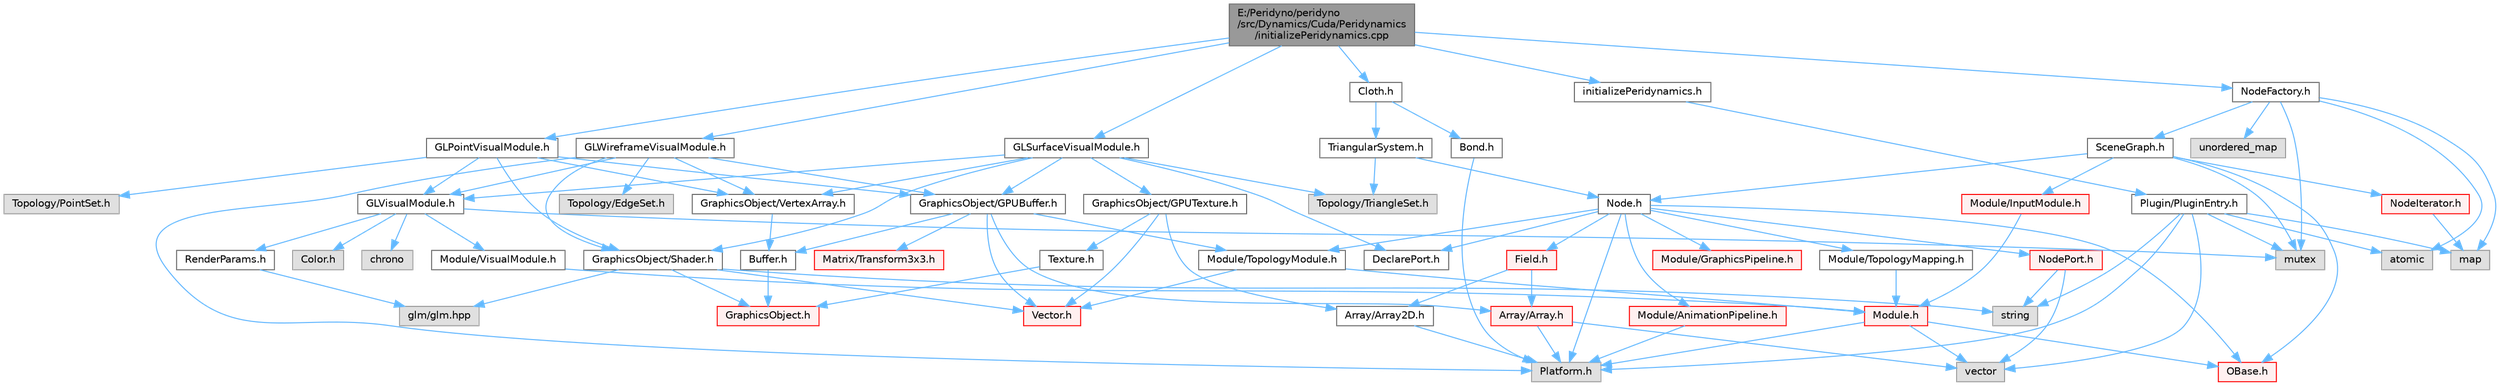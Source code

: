 digraph "E:/Peridyno/peridyno/src/Dynamics/Cuda/Peridynamics/initializePeridynamics.cpp"
{
 // LATEX_PDF_SIZE
  bgcolor="transparent";
  edge [fontname=Helvetica,fontsize=10,labelfontname=Helvetica,labelfontsize=10];
  node [fontname=Helvetica,fontsize=10,shape=box,height=0.2,width=0.4];
  Node1 [id="Node000001",label="E:/Peridyno/peridyno\l/src/Dynamics/Cuda/Peridynamics\l/initializePeridynamics.cpp",height=0.2,width=0.4,color="gray40", fillcolor="grey60", style="filled", fontcolor="black",tooltip=" "];
  Node1 -> Node2 [id="edge1_Node000001_Node000002",color="steelblue1",style="solid",tooltip=" "];
  Node2 [id="Node000002",label="initializePeridynamics.h",height=0.2,width=0.4,color="grey40", fillcolor="white", style="filled",URL="$initialize_peridynamics_8h.html",tooltip=" "];
  Node2 -> Node3 [id="edge2_Node000002_Node000003",color="steelblue1",style="solid",tooltip=" "];
  Node3 [id="Node000003",label="Plugin/PluginEntry.h",height=0.2,width=0.4,color="grey40", fillcolor="white", style="filled",URL="$_plugin_entry_8h.html",tooltip=" "];
  Node3 -> Node4 [id="edge3_Node000003_Node000004",color="steelblue1",style="solid",tooltip=" "];
  Node4 [id="Node000004",label="string",height=0.2,width=0.4,color="grey60", fillcolor="#E0E0E0", style="filled",tooltip=" "];
  Node3 -> Node5 [id="edge4_Node000003_Node000005",color="steelblue1",style="solid",tooltip=" "];
  Node5 [id="Node000005",label="map",height=0.2,width=0.4,color="grey60", fillcolor="#E0E0E0", style="filled",tooltip=" "];
  Node3 -> Node6 [id="edge5_Node000003_Node000006",color="steelblue1",style="solid",tooltip=" "];
  Node6 [id="Node000006",label="vector",height=0.2,width=0.4,color="grey60", fillcolor="#E0E0E0", style="filled",tooltip=" "];
  Node3 -> Node7 [id="edge6_Node000003_Node000007",color="steelblue1",style="solid",tooltip=" "];
  Node7 [id="Node000007",label="atomic",height=0.2,width=0.4,color="grey60", fillcolor="#E0E0E0", style="filled",tooltip=" "];
  Node3 -> Node8 [id="edge7_Node000003_Node000008",color="steelblue1",style="solid",tooltip=" "];
  Node8 [id="Node000008",label="mutex",height=0.2,width=0.4,color="grey60", fillcolor="#E0E0E0", style="filled",tooltip=" "];
  Node3 -> Node9 [id="edge8_Node000003_Node000009",color="steelblue1",style="solid",tooltip=" "];
  Node9 [id="Node000009",label="Platform.h",height=0.2,width=0.4,color="grey60", fillcolor="#E0E0E0", style="filled",tooltip=" "];
  Node1 -> Node10 [id="edge9_Node000001_Node000010",color="steelblue1",style="solid",tooltip=" "];
  Node10 [id="Node000010",label="Cloth.h",height=0.2,width=0.4,color="grey40", fillcolor="white", style="filled",URL="$_cloth_8h.html",tooltip=" "];
  Node10 -> Node11 [id="edge10_Node000010_Node000011",color="steelblue1",style="solid",tooltip=" "];
  Node11 [id="Node000011",label="TriangularSystem.h",height=0.2,width=0.4,color="grey40", fillcolor="white", style="filled",URL="$_triangular_system_8h.html",tooltip=" "];
  Node11 -> Node12 [id="edge11_Node000011_Node000012",color="steelblue1",style="solid",tooltip=" "];
  Node12 [id="Node000012",label="Node.h",height=0.2,width=0.4,color="grey40", fillcolor="white", style="filled",URL="$_node_8h.html",tooltip=" "];
  Node12 -> Node13 [id="edge12_Node000012_Node000013",color="steelblue1",style="solid",tooltip=" "];
  Node13 [id="Node000013",label="OBase.h",height=0.2,width=0.4,color="red", fillcolor="#FFF0F0", style="filled",URL="$_o_base_8h.html",tooltip=" "];
  Node12 -> Node21 [id="edge13_Node000012_Node000021",color="steelblue1",style="solid",tooltip=" "];
  Node21 [id="Node000021",label="Field.h",height=0.2,width=0.4,color="red", fillcolor="#FFF0F0", style="filled",URL="$_field_8h.html",tooltip=" "];
  Node21 -> Node24 [id="edge14_Node000021_Node000024",color="steelblue1",style="solid",tooltip=" "];
  Node24 [id="Node000024",label="Array/Array.h",height=0.2,width=0.4,color="red", fillcolor="#FFF0F0", style="filled",URL="$_array_8h.html",tooltip=" "];
  Node24 -> Node9 [id="edge15_Node000024_Node000009",color="steelblue1",style="solid",tooltip=" "];
  Node24 -> Node6 [id="edge16_Node000024_Node000006",color="steelblue1",style="solid",tooltip=" "];
  Node21 -> Node28 [id="edge17_Node000021_Node000028",color="steelblue1",style="solid",tooltip=" "];
  Node28 [id="Node000028",label="Array/Array2D.h",height=0.2,width=0.4,color="grey40", fillcolor="white", style="filled",URL="$_array2_d_8h.html",tooltip=" "];
  Node28 -> Node9 [id="edge18_Node000028_Node000009",color="steelblue1",style="solid",tooltip=" "];
  Node12 -> Node9 [id="edge19_Node000012_Node000009",color="steelblue1",style="solid",tooltip=" "];
  Node12 -> Node75 [id="edge20_Node000012_Node000075",color="steelblue1",style="solid",tooltip=" "];
  Node75 [id="Node000075",label="DeclarePort.h",height=0.2,width=0.4,color="grey40", fillcolor="white", style="filled",URL="$_declare_port_8h.html",tooltip=" "];
  Node12 -> Node76 [id="edge21_Node000012_Node000076",color="steelblue1",style="solid",tooltip=" "];
  Node76 [id="Node000076",label="NodePort.h",height=0.2,width=0.4,color="red", fillcolor="#FFF0F0", style="filled",URL="$_node_port_8h.html",tooltip=" "];
  Node76 -> Node4 [id="edge22_Node000076_Node000004",color="steelblue1",style="solid",tooltip=" "];
  Node76 -> Node6 [id="edge23_Node000076_Node000006",color="steelblue1",style="solid",tooltip=" "];
  Node12 -> Node77 [id="edge24_Node000012_Node000077",color="steelblue1",style="solid",tooltip=" "];
  Node77 [id="Node000077",label="Module/TopologyModule.h",height=0.2,width=0.4,color="grey40", fillcolor="white", style="filled",URL="$_topology_module_8h.html",tooltip=" "];
  Node77 -> Node35 [id="edge25_Node000077_Node000035",color="steelblue1",style="solid",tooltip=" "];
  Node35 [id="Node000035",label="Vector.h",height=0.2,width=0.4,color="red", fillcolor="#FFF0F0", style="filled",URL="$_vector_8h.html",tooltip=" "];
  Node77 -> Node78 [id="edge26_Node000077_Node000078",color="steelblue1",style="solid",tooltip=" "];
  Node78 [id="Node000078",label="Module.h",height=0.2,width=0.4,color="red", fillcolor="#FFF0F0", style="filled",URL="$_module_8h.html",tooltip=" "];
  Node78 -> Node9 [id="edge27_Node000078_Node000009",color="steelblue1",style="solid",tooltip=" "];
  Node78 -> Node6 [id="edge28_Node000078_Node000006",color="steelblue1",style="solid",tooltip=" "];
  Node78 -> Node13 [id="edge29_Node000078_Node000013",color="steelblue1",style="solid",tooltip=" "];
  Node12 -> Node96 [id="edge30_Node000012_Node000096",color="steelblue1",style="solid",tooltip=" "];
  Node96 [id="Node000096",label="Module/TopologyMapping.h",height=0.2,width=0.4,color="grey40", fillcolor="white", style="filled",URL="$_topology_mapping_8h.html",tooltip=" "];
  Node96 -> Node78 [id="edge31_Node000096_Node000078",color="steelblue1",style="solid",tooltip=" "];
  Node12 -> Node97 [id="edge32_Node000012_Node000097",color="steelblue1",style="solid",tooltip=" "];
  Node97 [id="Node000097",label="Module/AnimationPipeline.h",height=0.2,width=0.4,color="red", fillcolor="#FFF0F0", style="filled",URL="$_animation_pipeline_8h.html",tooltip=" "];
  Node97 -> Node9 [id="edge33_Node000097_Node000009",color="steelblue1",style="solid",tooltip=" "];
  Node12 -> Node99 [id="edge34_Node000012_Node000099",color="steelblue1",style="solid",tooltip=" "];
  Node99 [id="Node000099",label="Module/GraphicsPipeline.h",height=0.2,width=0.4,color="red", fillcolor="#FFF0F0", style="filled",URL="$_graphics_pipeline_8h.html",tooltip=" "];
  Node11 -> Node100 [id="edge35_Node000011_Node000100",color="steelblue1",style="solid",tooltip=" "];
  Node100 [id="Node000100",label="Topology/TriangleSet.h",height=0.2,width=0.4,color="grey60", fillcolor="#E0E0E0", style="filled",tooltip=" "];
  Node10 -> Node101 [id="edge36_Node000010_Node000101",color="steelblue1",style="solid",tooltip=" "];
  Node101 [id="Node000101",label="Bond.h",height=0.2,width=0.4,color="grey40", fillcolor="white", style="filled",URL="$_bond_8h.html",tooltip=" "];
  Node101 -> Node9 [id="edge37_Node000101_Node000009",color="steelblue1",style="solid",tooltip=" "];
  Node1 -> Node102 [id="edge38_Node000001_Node000102",color="steelblue1",style="solid",tooltip=" "];
  Node102 [id="Node000102",label="GLPointVisualModule.h",height=0.2,width=0.4,color="grey40", fillcolor="white", style="filled",URL="$_g_l_point_visual_module_8h.html",tooltip=" "];
  Node102 -> Node103 [id="edge39_Node000102_Node000103",color="steelblue1",style="solid",tooltip=" "];
  Node103 [id="Node000103",label="Topology/PointSet.h",height=0.2,width=0.4,color="grey60", fillcolor="#E0E0E0", style="filled",tooltip=" "];
  Node102 -> Node104 [id="edge40_Node000102_Node000104",color="steelblue1",style="solid",tooltip=" "];
  Node104 [id="Node000104",label="GLVisualModule.h",height=0.2,width=0.4,color="grey40", fillcolor="white", style="filled",URL="$_g_l_visual_module_8h.html",tooltip=" "];
  Node104 -> Node105 [id="edge41_Node000104_Node000105",color="steelblue1",style="solid",tooltip=" "];
  Node105 [id="Node000105",label="chrono",height=0.2,width=0.4,color="grey60", fillcolor="#E0E0E0", style="filled",tooltip=" "];
  Node104 -> Node8 [id="edge42_Node000104_Node000008",color="steelblue1",style="solid",tooltip=" "];
  Node104 -> Node106 [id="edge43_Node000104_Node000106",color="steelblue1",style="solid",tooltip=" "];
  Node106 [id="Node000106",label="Module/VisualModule.h",height=0.2,width=0.4,color="grey40", fillcolor="white", style="filled",URL="$_visual_module_8h.html",tooltip=" "];
  Node106 -> Node78 [id="edge44_Node000106_Node000078",color="steelblue1",style="solid",tooltip=" "];
  Node104 -> Node107 [id="edge45_Node000104_Node000107",color="steelblue1",style="solid",tooltip=" "];
  Node107 [id="Node000107",label="Color.h",height=0.2,width=0.4,color="grey60", fillcolor="#E0E0E0", style="filled",tooltip=" "];
  Node104 -> Node108 [id="edge46_Node000104_Node000108",color="steelblue1",style="solid",tooltip=" "];
  Node108 [id="Node000108",label="RenderParams.h",height=0.2,width=0.4,color="grey40", fillcolor="white", style="filled",URL="$_render_params_8h.html",tooltip=" "];
  Node108 -> Node70 [id="edge47_Node000108_Node000070",color="steelblue1",style="solid",tooltip=" "];
  Node70 [id="Node000070",label="glm/glm.hpp",height=0.2,width=0.4,color="grey60", fillcolor="#E0E0E0", style="filled",tooltip=" "];
  Node102 -> Node109 [id="edge48_Node000102_Node000109",color="steelblue1",style="solid",tooltip=" "];
  Node109 [id="Node000109",label="GraphicsObject/GPUBuffer.h",height=0.2,width=0.4,color="grey40", fillcolor="white", style="filled",URL="$_g_p_u_buffer_8h.html",tooltip=" "];
  Node109 -> Node110 [id="edge49_Node000109_Node000110",color="steelblue1",style="solid",tooltip=" "];
  Node110 [id="Node000110",label="Buffer.h",height=0.2,width=0.4,color="grey40", fillcolor="white", style="filled",URL="$_buffer_8h.html",tooltip=" "];
  Node110 -> Node111 [id="edge50_Node000110_Node000111",color="steelblue1",style="solid",tooltip=" "];
  Node111 [id="Node000111",label="GraphicsObject.h",height=0.2,width=0.4,color="red", fillcolor="#FFF0F0", style="filled",URL="$_graphics_object_8h.html",tooltip=" "];
  Node109 -> Node24 [id="edge51_Node000109_Node000024",color="steelblue1",style="solid",tooltip=" "];
  Node109 -> Node35 [id="edge52_Node000109_Node000035",color="steelblue1",style="solid",tooltip=" "];
  Node109 -> Node65 [id="edge53_Node000109_Node000065",color="steelblue1",style="solid",tooltip=" "];
  Node65 [id="Node000065",label="Matrix/Transform3x3.h",height=0.2,width=0.4,color="red", fillcolor="#FFF0F0", style="filled",URL="$_transform3x3_8h.html",tooltip=" "];
  Node109 -> Node77 [id="edge54_Node000109_Node000077",color="steelblue1",style="solid",tooltip=" "];
  Node102 -> Node112 [id="edge55_Node000102_Node000112",color="steelblue1",style="solid",tooltip=" "];
  Node112 [id="Node000112",label="GraphicsObject/VertexArray.h",height=0.2,width=0.4,color="grey40", fillcolor="white", style="filled",URL="$_vertex_array_8h.html",tooltip=" "];
  Node112 -> Node110 [id="edge56_Node000112_Node000110",color="steelblue1",style="solid",tooltip=" "];
  Node102 -> Node113 [id="edge57_Node000102_Node000113",color="steelblue1",style="solid",tooltip=" "];
  Node113 [id="Node000113",label="GraphicsObject/Shader.h",height=0.2,width=0.4,color="grey40", fillcolor="white", style="filled",URL="$_shader_8h.html",tooltip=" "];
  Node113 -> Node111 [id="edge58_Node000113_Node000111",color="steelblue1",style="solid",tooltip=" "];
  Node113 -> Node4 [id="edge59_Node000113_Node000004",color="steelblue1",style="solid",tooltip=" "];
  Node113 -> Node35 [id="edge60_Node000113_Node000035",color="steelblue1",style="solid",tooltip=" "];
  Node113 -> Node70 [id="edge61_Node000113_Node000070",color="steelblue1",style="solid",tooltip=" "];
  Node1 -> Node114 [id="edge62_Node000001_Node000114",color="steelblue1",style="solid",tooltip=" "];
  Node114 [id="Node000114",label="GLWireframeVisualModule.h",height=0.2,width=0.4,color="grey40", fillcolor="white", style="filled",URL="$_g_l_wireframe_visual_module_8h.html",tooltip=" "];
  Node114 -> Node9 [id="edge63_Node000114_Node000009",color="steelblue1",style="solid",tooltip=" "];
  Node114 -> Node115 [id="edge64_Node000114_Node000115",color="steelblue1",style="solid",tooltip=" "];
  Node115 [id="Node000115",label="Topology/EdgeSet.h",height=0.2,width=0.4,color="grey60", fillcolor="#E0E0E0", style="filled",tooltip=" "];
  Node114 -> Node104 [id="edge65_Node000114_Node000104",color="steelblue1",style="solid",tooltip=" "];
  Node114 -> Node109 [id="edge66_Node000114_Node000109",color="steelblue1",style="solid",tooltip=" "];
  Node114 -> Node112 [id="edge67_Node000114_Node000112",color="steelblue1",style="solid",tooltip=" "];
  Node114 -> Node113 [id="edge68_Node000114_Node000113",color="steelblue1",style="solid",tooltip=" "];
  Node1 -> Node116 [id="edge69_Node000001_Node000116",color="steelblue1",style="solid",tooltip=" "];
  Node116 [id="Node000116",label="GLSurfaceVisualModule.h",height=0.2,width=0.4,color="grey40", fillcolor="white", style="filled",URL="$_g_l_surface_visual_module_8h.html",tooltip=" "];
  Node116 -> Node75 [id="edge70_Node000116_Node000075",color="steelblue1",style="solid",tooltip=" "];
  Node116 -> Node100 [id="edge71_Node000116_Node000100",color="steelblue1",style="solid",tooltip=" "];
  Node116 -> Node104 [id="edge72_Node000116_Node000104",color="steelblue1",style="solid",tooltip=" "];
  Node116 -> Node109 [id="edge73_Node000116_Node000109",color="steelblue1",style="solid",tooltip=" "];
  Node116 -> Node117 [id="edge74_Node000116_Node000117",color="steelblue1",style="solid",tooltip=" "];
  Node117 [id="Node000117",label="GraphicsObject/GPUTexture.h",height=0.2,width=0.4,color="grey40", fillcolor="white", style="filled",URL="$_g_p_u_texture_8h.html",tooltip=" "];
  Node117 -> Node118 [id="edge75_Node000117_Node000118",color="steelblue1",style="solid",tooltip=" "];
  Node118 [id="Node000118",label="Texture.h",height=0.2,width=0.4,color="grey40", fillcolor="white", style="filled",URL="$_texture_8h.html",tooltip=" "];
  Node118 -> Node111 [id="edge76_Node000118_Node000111",color="steelblue1",style="solid",tooltip=" "];
  Node117 -> Node35 [id="edge77_Node000117_Node000035",color="steelblue1",style="solid",tooltip=" "];
  Node117 -> Node28 [id="edge78_Node000117_Node000028",color="steelblue1",style="solid",tooltip=" "];
  Node116 -> Node112 [id="edge79_Node000116_Node000112",color="steelblue1",style="solid",tooltip=" "];
  Node116 -> Node113 [id="edge80_Node000116_Node000113",color="steelblue1",style="solid",tooltip=" "];
  Node1 -> Node119 [id="edge81_Node000001_Node000119",color="steelblue1",style="solid",tooltip=" "];
  Node119 [id="Node000119",label="NodeFactory.h",height=0.2,width=0.4,color="grey40", fillcolor="white", style="filled",URL="$_node_factory_8h.html",tooltip=" "];
  Node119 -> Node7 [id="edge82_Node000119_Node000007",color="steelblue1",style="solid",tooltip=" "];
  Node119 -> Node8 [id="edge83_Node000119_Node000008",color="steelblue1",style="solid",tooltip=" "];
  Node119 -> Node5 [id="edge84_Node000119_Node000005",color="steelblue1",style="solid",tooltip=" "];
  Node119 -> Node120 [id="edge85_Node000119_Node000120",color="steelblue1",style="solid",tooltip=" "];
  Node120 [id="Node000120",label="unordered_map",height=0.2,width=0.4,color="grey60", fillcolor="#E0E0E0", style="filled",tooltip=" "];
  Node119 -> Node121 [id="edge86_Node000119_Node000121",color="steelblue1",style="solid",tooltip=" "];
  Node121 [id="Node000121",label="SceneGraph.h",height=0.2,width=0.4,color="grey40", fillcolor="white", style="filled",URL="$_scene_graph_8h.html",tooltip=" "];
  Node121 -> Node13 [id="edge87_Node000121_Node000013",color="steelblue1",style="solid",tooltip=" "];
  Node121 -> Node12 [id="edge88_Node000121_Node000012",color="steelblue1",style="solid",tooltip=" "];
  Node121 -> Node122 [id="edge89_Node000121_Node000122",color="steelblue1",style="solid",tooltip=" "];
  Node122 [id="Node000122",label="NodeIterator.h",height=0.2,width=0.4,color="red", fillcolor="#FFF0F0", style="filled",URL="$_node_iterator_8h.html",tooltip=" "];
  Node122 -> Node5 [id="edge90_Node000122_Node000005",color="steelblue1",style="solid",tooltip=" "];
  Node121 -> Node125 [id="edge91_Node000121_Node000125",color="steelblue1",style="solid",tooltip=" "];
  Node125 [id="Node000125",label="Module/InputModule.h",height=0.2,width=0.4,color="red", fillcolor="#FFF0F0", style="filled",URL="$_input_module_8h.html",tooltip=" "];
  Node125 -> Node78 [id="edge92_Node000125_Node000078",color="steelblue1",style="solid",tooltip=" "];
  Node121 -> Node8 [id="edge93_Node000121_Node000008",color="steelblue1",style="solid",tooltip=" "];
}
